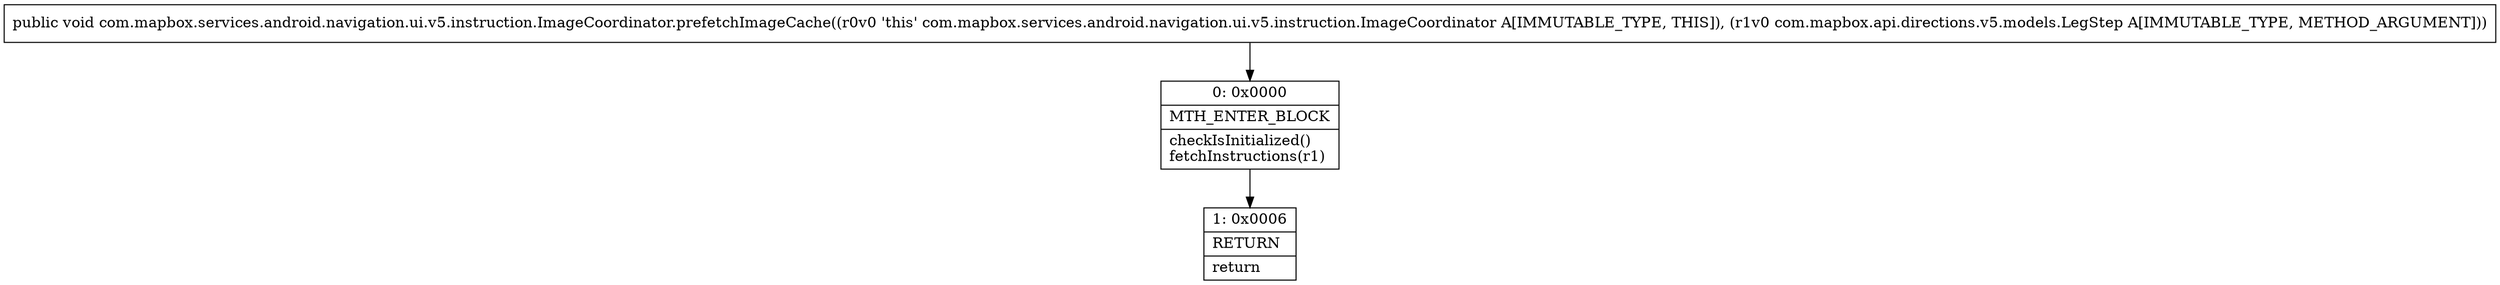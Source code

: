 digraph "CFG forcom.mapbox.services.android.navigation.ui.v5.instruction.ImageCoordinator.prefetchImageCache(Lcom\/mapbox\/api\/directions\/v5\/models\/LegStep;)V" {
Node_0 [shape=record,label="{0\:\ 0x0000|MTH_ENTER_BLOCK\l|checkIsInitialized()\lfetchInstructions(r1)\l}"];
Node_1 [shape=record,label="{1\:\ 0x0006|RETURN\l|return\l}"];
MethodNode[shape=record,label="{public void com.mapbox.services.android.navigation.ui.v5.instruction.ImageCoordinator.prefetchImageCache((r0v0 'this' com.mapbox.services.android.navigation.ui.v5.instruction.ImageCoordinator A[IMMUTABLE_TYPE, THIS]), (r1v0 com.mapbox.api.directions.v5.models.LegStep A[IMMUTABLE_TYPE, METHOD_ARGUMENT])) }"];
MethodNode -> Node_0;
Node_0 -> Node_1;
}

